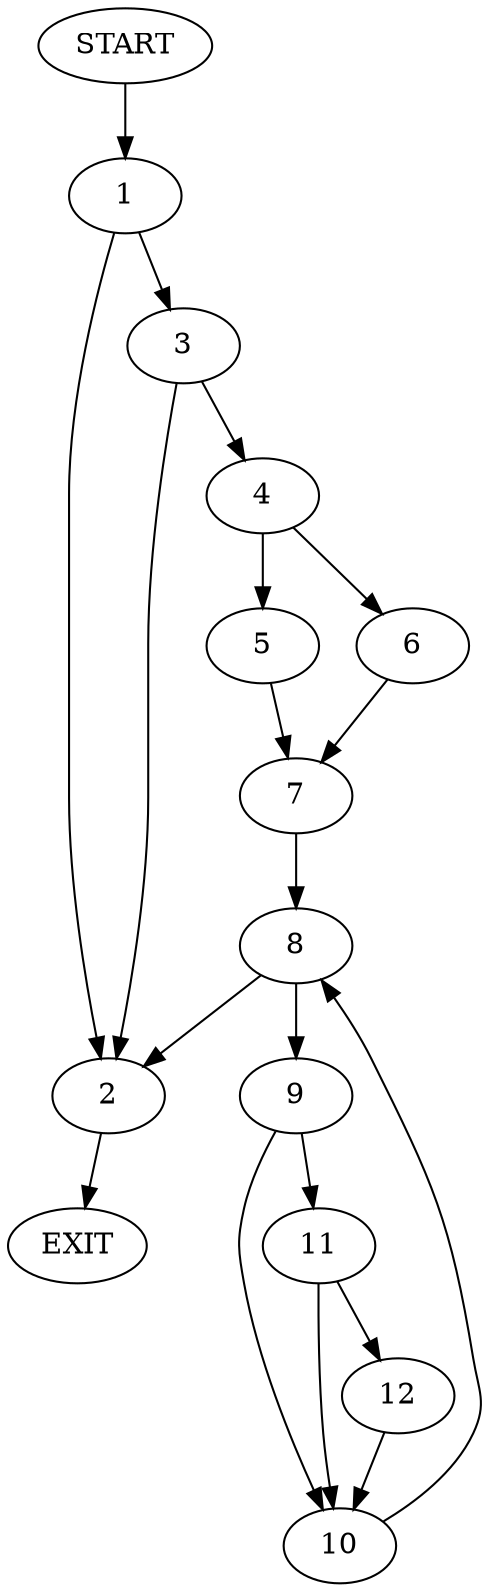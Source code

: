 digraph {
0 [label="START"]
13 [label="EXIT"]
0 -> 1
1 -> 2
1 -> 3
2 -> 13
3 -> 2
3 -> 4
4 -> 5
4 -> 6
6 -> 7
5 -> 7
7 -> 8
8 -> 9
8 -> 2
9 -> 10
9 -> 11
10 -> 8
11 -> 10
11 -> 12
12 -> 10
}
